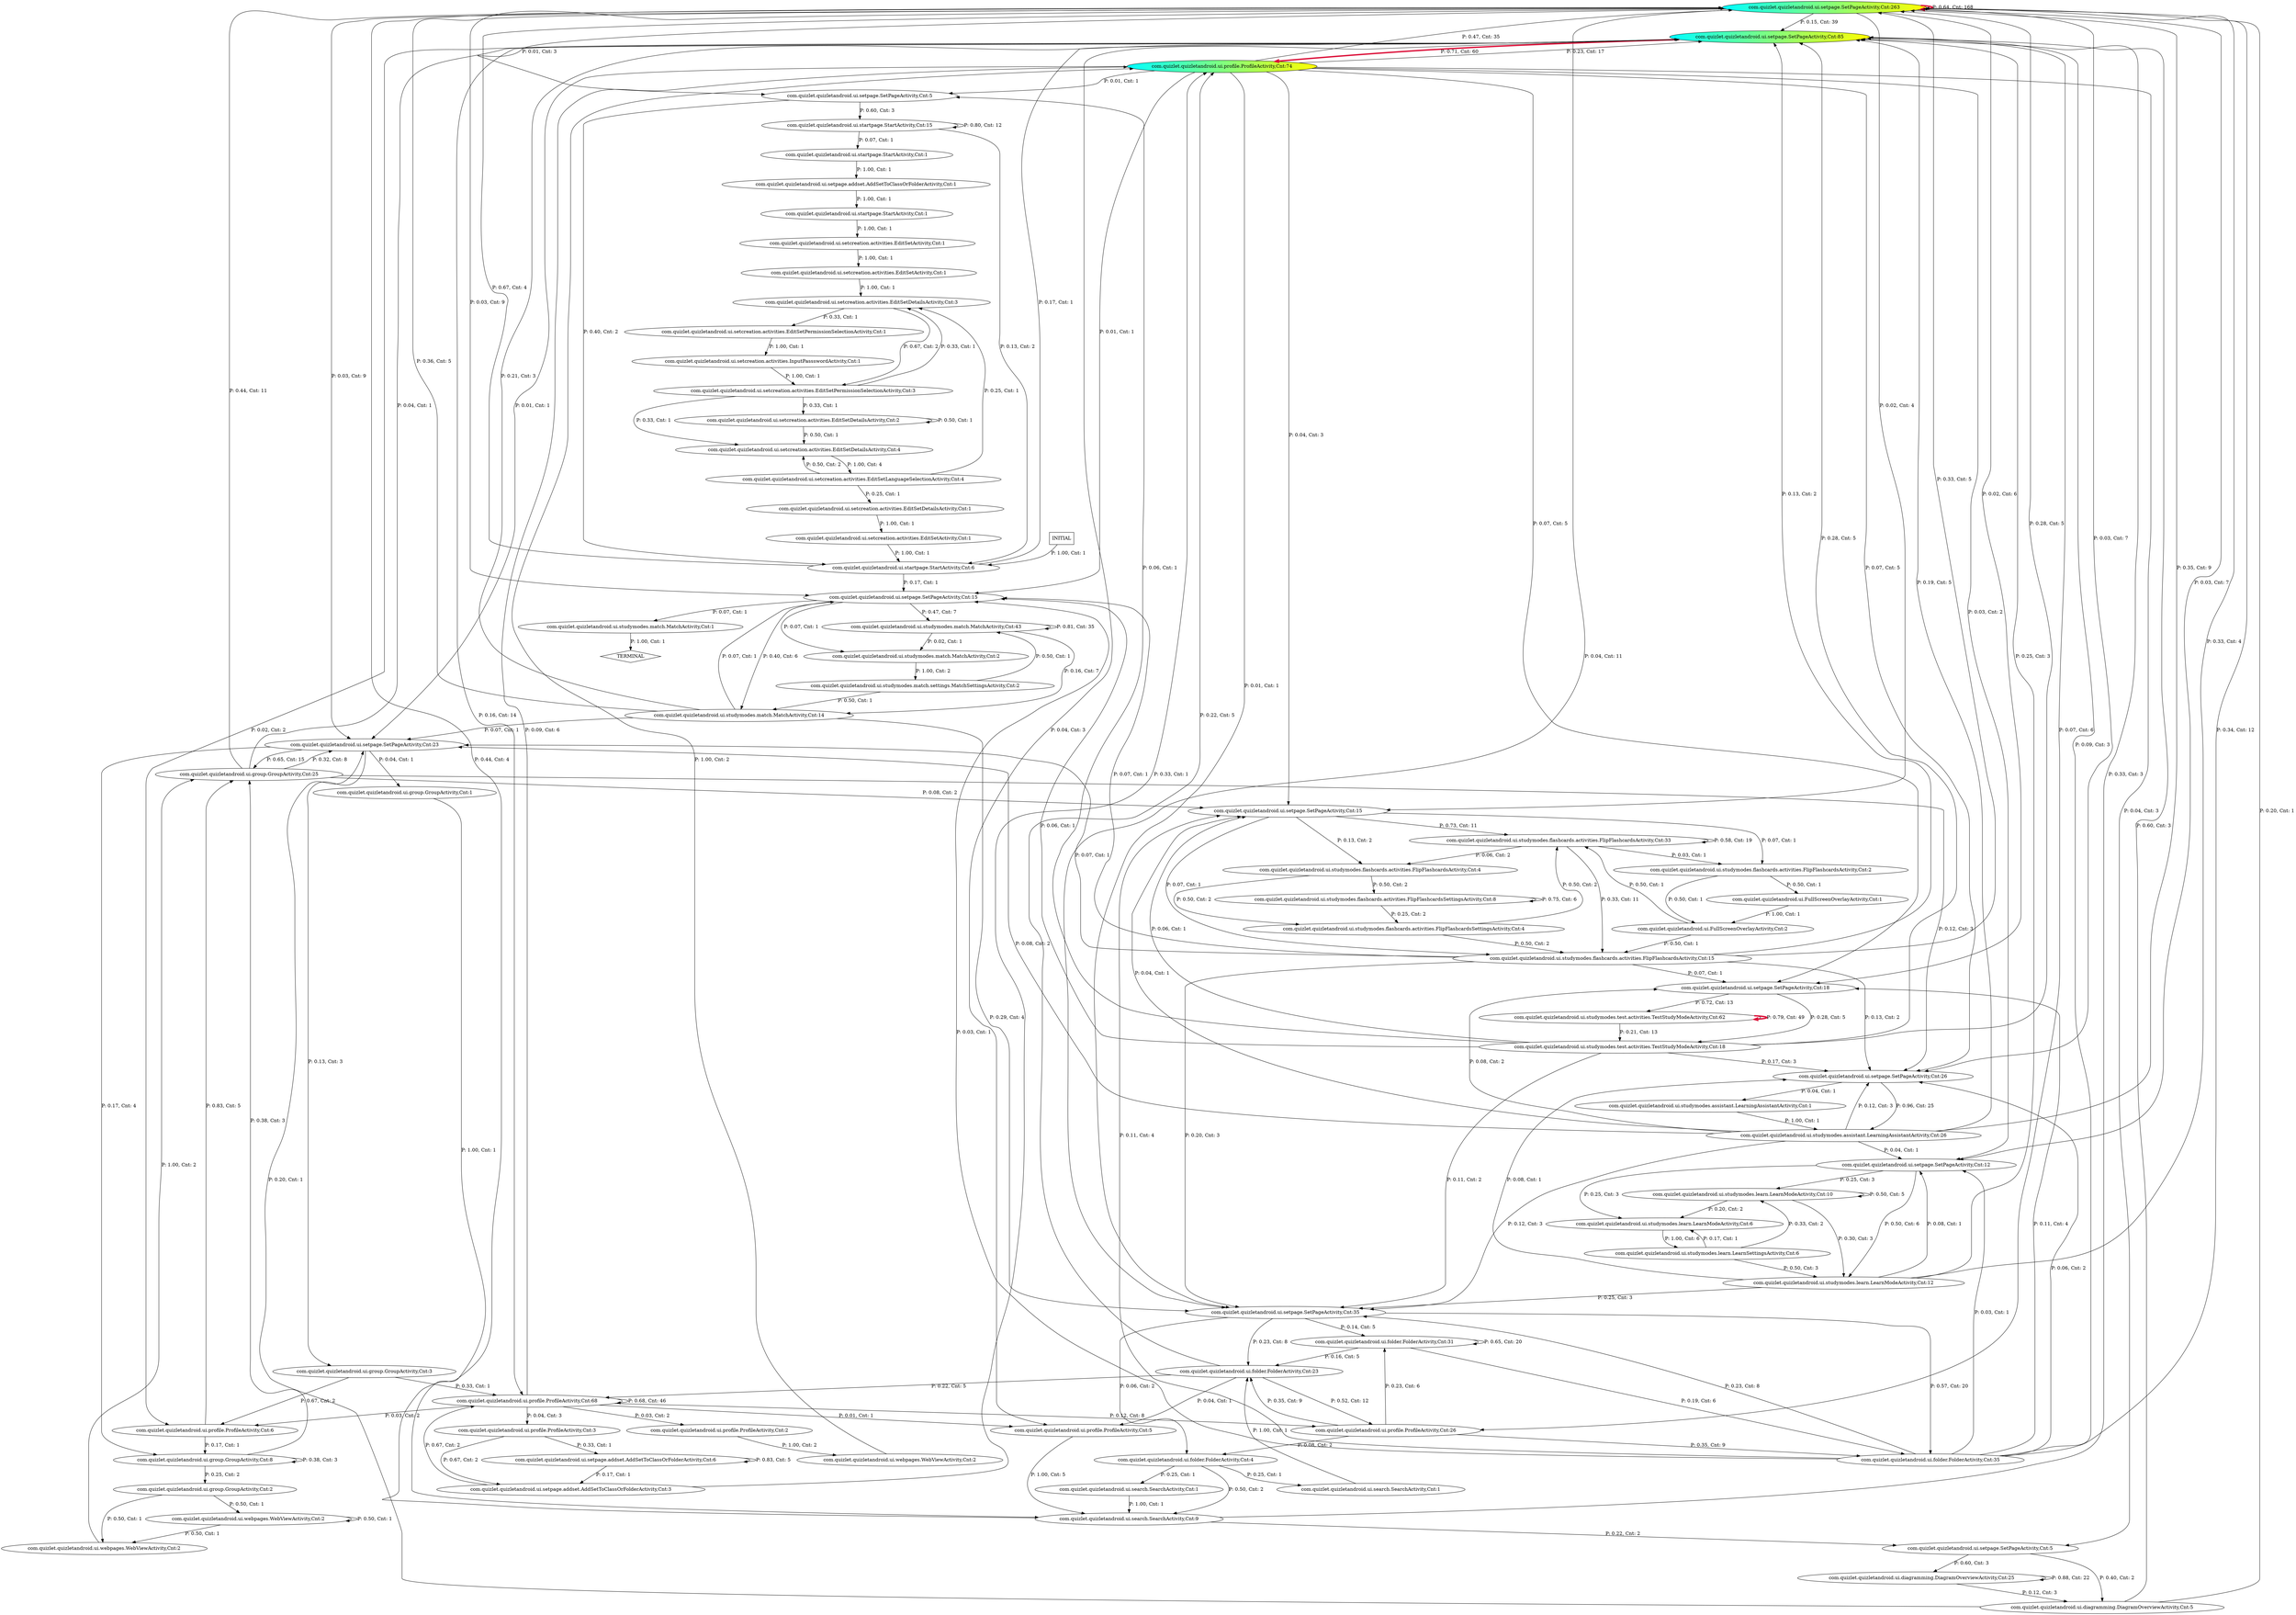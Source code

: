 digraph G {
  44 [label="com.quizlet.quizletandroid.ui.setpage.SetPageActivity,Cnt:263", fillcolor="cyan:yellow", style="filled"];
  43 [label="com.quizlet.quizletandroid.ui.setpage.SetPageActivity,Cnt:85", fillcolor="cyan:yellow", style="filled"];
  19 [label="com.quizlet.quizletandroid.ui.profile.ProfileActivity,Cnt:74", fillcolor="cyan:yellow", style="filled"];
  18 [label="com.quizlet.quizletandroid.ui.profile.ProfileActivity,Cnt:68"];
  69 [label="com.quizlet.quizletandroid.ui.studymodes.test.activities.TestStudyModeActivity,Cnt:62"];
  66 [label="com.quizlet.quizletandroid.ui.studymodes.match.MatchActivity,Cnt:43"];
  7 [label="com.quizlet.quizletandroid.ui.folder.FolderActivity,Cnt:35"];
  39 [label="com.quizlet.quizletandroid.ui.setpage.SetPageActivity,Cnt:35"];
  56 [label="com.quizlet.quizletandroid.ui.studymodes.flashcards.activities.FlipFlashcardsActivity,Cnt:33"];
  4 [label="com.quizlet.quizletandroid.ui.folder.FolderActivity,Cnt:31"];
  17 [label="com.quizlet.quizletandroid.ui.profile.ProfileActivity,Cnt:26"];
  36 [label="com.quizlet.quizletandroid.ui.setpage.SetPageActivity,Cnt:26"];
  53 [label="com.quizlet.quizletandroid.ui.studymodes.assistant.LearningAssistantActivity,Cnt:26"];
  2 [label="com.quizlet.quizletandroid.ui.diagramming.DiagramOverviewActivity,Cnt:25"];
  12 [label="com.quizlet.quizletandroid.ui.group.GroupActivity,Cnt:25"];
  6 [label="com.quizlet.quizletandroid.ui.folder.FolderActivity,Cnt:23"];
  40 [label="com.quizlet.quizletandroid.ui.setpage.SetPageActivity,Cnt:23"];
  37 [label="com.quizlet.quizletandroid.ui.setpage.SetPageActivity,Cnt:18"];
  70 [label="com.quizlet.quizletandroid.ui.studymodes.test.activities.TestStudyModeActivity,Cnt:18"];
  41 [label="com.quizlet.quizletandroid.ui.setpage.SetPageActivity,Cnt:15"];
  42 [label="com.quizlet.quizletandroid.ui.setpage.SetPageActivity,Cnt:15"];
  51 [label="com.quizlet.quizletandroid.ui.startpage.StartActivity,Cnt:15"];
  57 [label="com.quizlet.quizletandroid.ui.studymodes.flashcards.activities.FlipFlashcardsActivity,Cnt:15"];
  67 [label="com.quizlet.quizletandroid.ui.studymodes.match.MatchActivity,Cnt:14"];
  38 [label="com.quizlet.quizletandroid.ui.setpage.SetPageActivity,Cnt:12"];
  62 [label="com.quizlet.quizletandroid.ui.studymodes.learn.LearnModeActivity,Cnt:12"];
  61 [label="com.quizlet.quizletandroid.ui.studymodes.learn.LearnModeActivity,Cnt:10"];
  22 [label="com.quizlet.quizletandroid.ui.search.SearchActivity,Cnt:9"];
  11 [label="com.quizlet.quizletandroid.ui.group.GroupActivity,Cnt:8"];
  59 [label="com.quizlet.quizletandroid.ui.studymodes.flashcards.activities.FlipFlashcardsSettingsActivity,Cnt:8"];
  15 [label="com.quizlet.quizletandroid.ui.profile.ProfileActivity,Cnt:6"];
  47 [label="com.quizlet.quizletandroid.ui.setpage.addset.AddSetToClassOrFolderActivity,Cnt:6"];
  50 [label="com.quizlet.quizletandroid.ui.startpage.StartActivity,Cnt:6"];
  60 [label="com.quizlet.quizletandroid.ui.studymodes.learn.LearnModeActivity,Cnt:6"];
  63 [label="com.quizlet.quizletandroid.ui.studymodes.learn.LearnSettingsActivity,Cnt:6"];
  3 [label="com.quizlet.quizletandroid.ui.diagramming.DiagramOverviewActivity,Cnt:5"];
  13 [label="com.quizlet.quizletandroid.ui.profile.ProfileActivity,Cnt:5"];
  34 [label="com.quizlet.quizletandroid.ui.setpage.SetPageActivity,Cnt:5"];
  35 [label="com.quizlet.quizletandroid.ui.setpage.SetPageActivity,Cnt:5"];
  5 [label="com.quizlet.quizletandroid.ui.folder.FolderActivity,Cnt:4"];
  27 [label="com.quizlet.quizletandroid.ui.setcreation.activities.EditSetDetailsActivity,Cnt:4"];
  30 [label="com.quizlet.quizletandroid.ui.setcreation.activities.EditSetLanguageSelectionActivity,Cnt:4"];
  55 [label="com.quizlet.quizletandroid.ui.studymodes.flashcards.activities.FlipFlashcardsActivity,Cnt:4"];
  58 [label="com.quizlet.quizletandroid.ui.studymodes.flashcards.activities.FlipFlashcardsSettingsActivity,Cnt:4"];
  9 [label="com.quizlet.quizletandroid.ui.group.GroupActivity,Cnt:3"];
  16 [label="com.quizlet.quizletandroid.ui.profile.ProfileActivity,Cnt:3"];
  29 [label="com.quizlet.quizletandroid.ui.setcreation.activities.EditSetDetailsActivity,Cnt:3"];
  32 [label="com.quizlet.quizletandroid.ui.setcreation.activities.EditSetPermissionSelectionActivity,Cnt:3"];
  46 [label="com.quizlet.quizletandroid.ui.setpage.addset.AddSetToClassOrFolderActivity,Cnt:3"];
  1 [label="com.quizlet.quizletandroid.ui.FullScreenOverlayActivity,Cnt:2"];
  10 [label="com.quizlet.quizletandroid.ui.group.GroupActivity,Cnt:2"];
  14 [label="com.quizlet.quizletandroid.ui.profile.ProfileActivity,Cnt:2"];
  28 [label="com.quizlet.quizletandroid.ui.setcreation.activities.EditSetDetailsActivity,Cnt:2"];
  54 [label="com.quizlet.quizletandroid.ui.studymodes.flashcards.activities.FlipFlashcardsActivity,Cnt:2"];
  64 [label="com.quizlet.quizletandroid.ui.studymodes.match.MatchActivity,Cnt:2"];
  68 [label="com.quizlet.quizletandroid.ui.studymodes.match.settings.MatchSettingsActivity,Cnt:2"];
  71 [label="com.quizlet.quizletandroid.ui.webpages.WebViewActivity,Cnt:2"];
  72 [label="com.quizlet.quizletandroid.ui.webpages.WebViewActivity,Cnt:2"];
  73 [label="com.quizlet.quizletandroid.ui.webpages.WebViewActivity,Cnt:2"];
  0 [label="com.quizlet.quizletandroid.ui.FullScreenOverlayActivity,Cnt:1"];
  8 [label="com.quizlet.quizletandroid.ui.group.GroupActivity,Cnt:1"];
  20 [label="com.quizlet.quizletandroid.ui.search.SearchActivity,Cnt:1"];
  21 [label="com.quizlet.quizletandroid.ui.search.SearchActivity,Cnt:1"];
  23 [label="com.quizlet.quizletandroid.ui.setcreation.activities.EditSetActivity,Cnt:1"];
  24 [label="com.quizlet.quizletandroid.ui.setcreation.activities.EditSetActivity,Cnt:1"];
  25 [label="com.quizlet.quizletandroid.ui.setcreation.activities.EditSetActivity,Cnt:1"];
  26 [label="com.quizlet.quizletandroid.ui.setcreation.activities.EditSetDetailsActivity,Cnt:1"];
  31 [label="com.quizlet.quizletandroid.ui.setcreation.activities.EditSetPermissionSelectionActivity,Cnt:1"];
  33 [label="com.quizlet.quizletandroid.ui.setcreation.activities.InputPassswordActivity,Cnt:1"];
  45 [label="com.quizlet.quizletandroid.ui.setpage.addset.AddSetToClassOrFolderActivity,Cnt:1"];
  48 [label="com.quizlet.quizletandroid.ui.startpage.StartActivity,Cnt:1"];
  49 [label="com.quizlet.quizletandroid.ui.startpage.StartActivity,Cnt:1"];
  52 [label="com.quizlet.quizletandroid.ui.studymodes.assistant.LearningAssistantActivity,Cnt:1"];
  65 [label="com.quizlet.quizletandroid.ui.studymodes.match.MatchActivity,Cnt:1"];
  74 [label="TERMINAL",shape=diamond];
  75 [label="INITIAL",shape=box];
44->44 [label="P: 0.64, Cnt: 168", color="crimson", penwidth=4];
43->19 [label="P: 0.71, Cnt: 60", color="crimson", penwidth=4];
69->69 [label="P: 0.79, Cnt: 49", color="crimson", penwidth=4];
18->18 [label="P: 0.68, Cnt: 46"];
44->43 [label="P: 0.15, Cnt: 39"];
19->44 [label="P: 0.47, Cnt: 35"];
66->66 [label="P: 0.81, Cnt: 35"];
36->53 [label="P: 0.96, Cnt: 25"];
2->2 [label="P: 0.88, Cnt: 22"];
4->4 [label="P: 0.65, Cnt: 20"];
39->7 [label="P: 0.57, Cnt: 20"];
56->56 [label="P: 0.58, Cnt: 19"];
19->43 [label="P: 0.23, Cnt: 17"];
40->12 [label="P: 0.65, Cnt: 15"];
43->18 [label="P: 0.16, Cnt: 14"];
37->69 [label="P: 0.72, Cnt: 13"];
69->70 [label="P: 0.21, Cnt: 13"];
6->17 [label="P: 0.52, Cnt: 12"];
7->44 [label="P: 0.34, Cnt: 12"];
51->51 [label="P: 0.80, Cnt: 12"];
12->44 [label="P: 0.44, Cnt: 11"];
41->56 [label="P: 0.73, Cnt: 11"];
44->39 [label="P: 0.04, Cnt: 11"];
56->57 [label="P: 0.33, Cnt: 11"];
17->6 [label="P: 0.35, Cnt: 9"];
17->7 [label="P: 0.35, Cnt: 9"];
44->40 [label="P: 0.03, Cnt: 9"];
44->42 [label="P: 0.03, Cnt: 9"];
53->44 [label="P: 0.35, Cnt: 9"];
7->39 [label="P: 0.23, Cnt: 8"];
12->40 [label="P: 0.32, Cnt: 8"];
18->17 [label="P: 0.12, Cnt: 8"];
39->6 [label="P: 0.23, Cnt: 8"];
42->66 [label="P: 0.47, Cnt: 7"];
44->38 [label="P: 0.03, Cnt: 7"];
44->36 [label="P: 0.03, Cnt: 7"];
66->67 [label="P: 0.16, Cnt: 7"];
4->7 [label="P: 0.19, Cnt: 6"];
17->4 [label="P: 0.23, Cnt: 6"];
18->19 [label="P: 0.09, Cnt: 6"];
38->62 [label="P: 0.50, Cnt: 6"];
42->67 [label="P: 0.40, Cnt: 6"];
43->17 [label="P: 0.07, Cnt: 6"];
44->37 [label="P: 0.02, Cnt: 6"];
59->59 [label="P: 0.75, Cnt: 6"];
60->63 [label="P: 1.00, Cnt: 6"];
4->6 [label="P: 0.16, Cnt: 5"];
6->18 [label="P: 0.22, Cnt: 5"];
6->19 [label="P: 0.22, Cnt: 5"];
13->22 [label="P: 1.00, Cnt: 5"];
15->12 [label="P: 0.83, Cnt: 5"];
19->37 [label="P: 0.07, Cnt: 5"];
19->36 [label="P: 0.07, Cnt: 5"];
37->70 [label="P: 0.28, Cnt: 5"];
39->4 [label="P: 0.14, Cnt: 5"];
47->47 [label="P: 0.83, Cnt: 5"];
53->43 [label="P: 0.19, Cnt: 5"];
57->44 [label="P: 0.33, Cnt: 5"];
61->61 [label="P: 0.50, Cnt: 5"];
67->44 [label="P: 0.36, Cnt: 5"];
70->43 [label="P: 0.28, Cnt: 5"];
70->44 [label="P: 0.28, Cnt: 5"];
7->37 [label="P: 0.11, Cnt: 4"];
7->41 [label="P: 0.11, Cnt: 4"];
22->44 [label="P: 0.44, Cnt: 4"];
27->30 [label="P: 1.00, Cnt: 4"];
40->11 [label="P: 0.17, Cnt: 4"];
44->41 [label="P: 0.02, Cnt: 4"];
50->44 [label="P: 0.67, Cnt: 4"];
62->44 [label="P: 0.33, Cnt: 4"];
67->39 [label="P: 0.29, Cnt: 4"];
2->3 [label="P: 0.12, Cnt: 3"];
3->43 [label="P: 0.60, Cnt: 3"];
7->43 [label="P: 0.09, Cnt: 3"];
11->12 [label="P: 0.38, Cnt: 3"];
11->11 [label="P: 0.38, Cnt: 3"];
12->36 [label="P: 0.12, Cnt: 3"];
18->16 [label="P: 0.04, Cnt: 3"];
19->41 [label="P: 0.04, Cnt: 3"];
19->34 [label="P: 0.04, Cnt: 3"];
22->43 [label="P: 0.33, Cnt: 3"];
34->2 [label="P: 0.60, Cnt: 3"];
35->51 [label="P: 0.60, Cnt: 3"];
38->61 [label="P: 0.25, Cnt: 3"];
38->60 [label="P: 0.25, Cnt: 3"];
40->9 [label="P: 0.13, Cnt: 3"];
43->13 [label="P: 0.04, Cnt: 3"];
44->35 [label="P: 0.01, Cnt: 3"];
53->39 [label="P: 0.12, Cnt: 3"];
53->36 [label="P: 0.12, Cnt: 3"];
57->39 [label="P: 0.20, Cnt: 3"];
61->62 [label="P: 0.30, Cnt: 3"];
62->39 [label="P: 0.25, Cnt: 3"];
62->43 [label="P: 0.25, Cnt: 3"];
63->62 [label="P: 0.50, Cnt: 3"];
67->43 [label="P: 0.21, Cnt: 3"];
70->36 [label="P: 0.17, Cnt: 3"];
5->22 [label="P: 0.50, Cnt: 2"];
7->36 [label="P: 0.06, Cnt: 2"];
9->15 [label="P: 0.67, Cnt: 2"];
11->10 [label="P: 0.25, Cnt: 2"];
12->41 [label="P: 0.08, Cnt: 2"];
14->72 [label="P: 1.00, Cnt: 2"];
16->46 [label="P: 0.67, Cnt: 2"];
17->5 [label="P: 0.08, Cnt: 2"];
18->15 [label="P: 0.03, Cnt: 2"];
18->14 [label="P: 0.03, Cnt: 2"];
19->38 [label="P: 0.03, Cnt: 2"];
22->34 [label="P: 0.22, Cnt: 2"];
29->32 [label="P: 0.67, Cnt: 2"];
30->27 [label="P: 0.50, Cnt: 2"];
34->3 [label="P: 0.40, Cnt: 2"];
35->50 [label="P: 0.40, Cnt: 2"];
39->5 [label="P: 0.06, Cnt: 2"];
41->55 [label="P: 0.13, Cnt: 2"];
43->15 [label="P: 0.02, Cnt: 2"];
46->18 [label="P: 0.67, Cnt: 2"];
51->50 [label="P: 0.13, Cnt: 2"];
53->37 [label="P: 0.08, Cnt: 2"];
53->40 [label="P: 0.08, Cnt: 2"];
55->59 [label="P: 0.50, Cnt: 2"];
55->58 [label="P: 0.50, Cnt: 2"];
56->55 [label="P: 0.06, Cnt: 2"];
57->43 [label="P: 0.13, Cnt: 2"];
57->36 [label="P: 0.13, Cnt: 2"];
58->57 [label="P: 0.50, Cnt: 2"];
58->56 [label="P: 0.50, Cnt: 2"];
59->58 [label="P: 0.25, Cnt: 2"];
61->60 [label="P: 0.20, Cnt: 2"];
63->61 [label="P: 0.33, Cnt: 2"];
64->68 [label="P: 1.00, Cnt: 2"];
70->39 [label="P: 0.11, Cnt: 2"];
71->12 [label="P: 1.00, Cnt: 2"];
72->19 [label="P: 1.00, Cnt: 2"];
0->1 [label="P: 1.00, Cnt: 1"];
1->57 [label="P: 0.50, Cnt: 1"];
1->56 [label="P: 0.50, Cnt: 1"];
3->40 [label="P: 0.20, Cnt: 1"];
3->44 [label="P: 0.20, Cnt: 1"];
5->20 [label="P: 0.25, Cnt: 1"];
5->21 [label="P: 0.25, Cnt: 1"];
6->13 [label="P: 0.04, Cnt: 1"];
7->38 [label="P: 0.03, Cnt: 1"];
7->42 [label="P: 0.03, Cnt: 1"];
8->22 [label="P: 1.00, Cnt: 1"];
9->18 [label="P: 0.33, Cnt: 1"];
10->73 [label="P: 0.50, Cnt: 1"];
10->71 [label="P: 0.50, Cnt: 1"];
12->43 [label="P: 0.04, Cnt: 1"];
15->11 [label="P: 0.17, Cnt: 1"];
16->47 [label="P: 0.33, Cnt: 1"];
18->13 [label="P: 0.01, Cnt: 1"];
19->39 [label="P: 0.01, Cnt: 1"];
19->40 [label="P: 0.01, Cnt: 1"];
19->42 [label="P: 0.01, Cnt: 1"];
19->35 [label="P: 0.01, Cnt: 1"];
20->6 [label="P: 1.00, Cnt: 1"];
21->22 [label="P: 1.00, Cnt: 1"];
23->24 [label="P: 1.00, Cnt: 1"];
24->29 [label="P: 1.00, Cnt: 1"];
25->50 [label="P: 1.00, Cnt: 1"];
26->25 [label="P: 1.00, Cnt: 1"];
28->27 [label="P: 0.50, Cnt: 1"];
28->28 [label="P: 0.50, Cnt: 1"];
29->31 [label="P: 0.33, Cnt: 1"];
30->29 [label="P: 0.25, Cnt: 1"];
30->26 [label="P: 0.25, Cnt: 1"];
31->33 [label="P: 1.00, Cnt: 1"];
32->29 [label="P: 0.33, Cnt: 1"];
32->27 [label="P: 0.33, Cnt: 1"];
32->28 [label="P: 0.33, Cnt: 1"];
33->32 [label="P: 1.00, Cnt: 1"];
36->52 [label="P: 0.04, Cnt: 1"];
40->8 [label="P: 0.04, Cnt: 1"];
41->57 [label="P: 0.07, Cnt: 1"];
41->54 [label="P: 0.07, Cnt: 1"];
42->64 [label="P: 0.07, Cnt: 1"];
42->65 [label="P: 0.07, Cnt: 1"];
45->48 [label="P: 1.00, Cnt: 1"];
46->19 [label="P: 0.33, Cnt: 1"];
47->46 [label="P: 0.17, Cnt: 1"];
48->23 [label="P: 1.00, Cnt: 1"];
49->45 [label="P: 1.00, Cnt: 1"];
50->43 [label="P: 0.17, Cnt: 1"];
50->42 [label="P: 0.17, Cnt: 1"];
51->49 [label="P: 0.07, Cnt: 1"];
52->53 [label="P: 1.00, Cnt: 1"];
53->38 [label="P: 0.04, Cnt: 1"];
53->41 [label="P: 0.04, Cnt: 1"];
54->0 [label="P: 0.50, Cnt: 1"];
54->1 [label="P: 0.50, Cnt: 1"];
56->54 [label="P: 0.03, Cnt: 1"];
57->37 [label="P: 0.07, Cnt: 1"];
57->40 [label="P: 0.07, Cnt: 1"];
57->42 [label="P: 0.07, Cnt: 1"];
62->38 [label="P: 0.08, Cnt: 1"];
62->36 [label="P: 0.08, Cnt: 1"];
63->60 [label="P: 0.17, Cnt: 1"];
65->74 [label="P: 1.00, Cnt: 1"];
66->64 [label="P: 0.02, Cnt: 1"];
67->40 [label="P: 0.07, Cnt: 1"];
67->42 [label="P: 0.07, Cnt: 1"];
68->66 [label="P: 0.50, Cnt: 1"];
68->67 [label="P: 0.50, Cnt: 1"];
70->42 [label="P: 0.06, Cnt: 1"];
70->41 [label="P: 0.06, Cnt: 1"];
70->35 [label="P: 0.06, Cnt: 1"];
73->73 [label="P: 0.50, Cnt: 1"];
73->71 [label="P: 0.50, Cnt: 1"];
75->50 [label="P: 1.00, Cnt: 1"];
}
